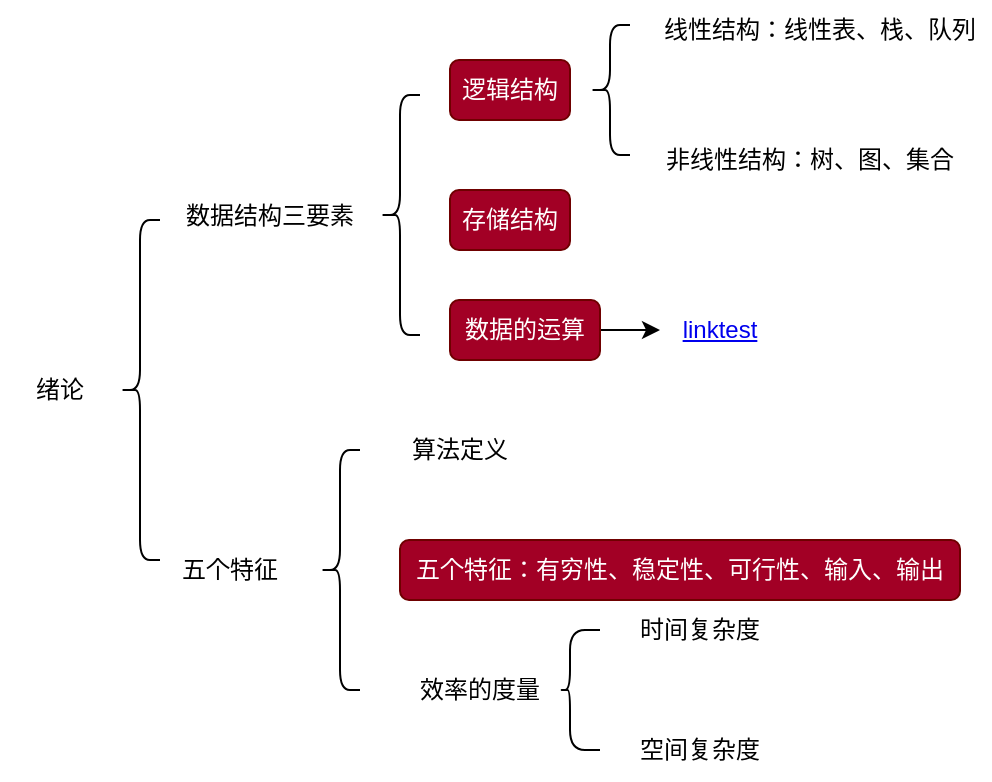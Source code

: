 <mxfile>
    <diagram id="dUWBYZE-NfTA2veM3AWh" name="Page-1">
        <mxGraphModel dx="724" dy="569" grid="1" gridSize="10" guides="1" tooltips="1" connect="1" arrows="1" fold="1" page="1" pageScale="1" pageWidth="850" pageHeight="1100" math="0" shadow="0">
            <root>
                <mxCell id="0"/>
                <mxCell id="1" parent="0"/>
                <mxCell id="6" value="" style="shape=curlyBracket;whiteSpace=wrap;html=1;rounded=1;labelPosition=left;verticalLabelPosition=middle;align=right;verticalAlign=middle;" parent="1" vertex="1">
                    <mxGeometry x="260" y="170" width="20" height="170" as="geometry"/>
                </mxCell>
                <mxCell id="7" value="绪论" style="text;html=1;strokeColor=none;fillColor=none;align=center;verticalAlign=middle;whiteSpace=wrap;rounded=1;" parent="1" vertex="1">
                    <mxGeometry x="200" y="240" width="60" height="30" as="geometry"/>
                </mxCell>
                <mxCell id="8" value="数据结构三要素" style="text;html=1;strokeColor=none;fillColor=none;align=center;verticalAlign=middle;whiteSpace=wrap;rounded=1;" parent="1" vertex="1">
                    <mxGeometry x="290" y="150" width="90" height="35" as="geometry"/>
                </mxCell>
                <mxCell id="9" value="逻辑结构" style="text;html=1;strokeColor=#6F0000;fillColor=#a20025;align=center;verticalAlign=middle;whiteSpace=wrap;rounded=1;fontColor=#ffffff;" parent="1" vertex="1">
                    <mxGeometry x="425" y="90" width="60" height="30" as="geometry"/>
                </mxCell>
                <mxCell id="10" value="五个特征" style="text;html=1;strokeColor=none;fillColor=none;align=center;verticalAlign=middle;whiteSpace=wrap;rounded=1;" parent="1" vertex="1">
                    <mxGeometry x="280" y="330" width="70" height="30" as="geometry"/>
                </mxCell>
                <mxCell id="17" value="存储结构" style="text;html=1;strokeColor=#6F0000;fillColor=#a20025;align=center;verticalAlign=middle;whiteSpace=wrap;rounded=1;fontColor=#ffffff;" parent="1" vertex="1">
                    <mxGeometry x="425" y="155" width="60" height="30" as="geometry"/>
                </mxCell>
                <mxCell id="34" style="edgeStyle=none;html=1;" edge="1" parent="1" source="18" target="32">
                    <mxGeometry relative="1" as="geometry"/>
                </mxCell>
                <mxCell id="18" value="数据的运算&lt;br&gt;" style="text;html=1;strokeColor=#6F0000;fillColor=#a20025;align=center;verticalAlign=middle;whiteSpace=wrap;rounded=1;fontColor=#ffffff;" parent="1" vertex="1">
                    <mxGeometry x="425" y="210" width="75" height="30" as="geometry"/>
                </mxCell>
                <mxCell id="19" value="" style="shape=curlyBracket;whiteSpace=wrap;html=1;rounded=1;labelPosition=left;verticalLabelPosition=middle;align=right;verticalAlign=middle;size=0.5;" parent="1" vertex="1">
                    <mxGeometry x="390" y="107.5" width="20" height="120" as="geometry"/>
                </mxCell>
                <mxCell id="20" value="" style="shape=curlyBracket;whiteSpace=wrap;html=1;rounded=1;labelPosition=left;verticalLabelPosition=middle;align=right;verticalAlign=middle;size=0.5;" parent="1" vertex="1">
                    <mxGeometry x="495" y="72.5" width="20" height="65" as="geometry"/>
                </mxCell>
                <mxCell id="22" value="线性结构：线性表、栈、队列" style="text;html=1;strokeColor=none;fillColor=none;align=center;verticalAlign=middle;whiteSpace=wrap;rounded=1;" parent="1" vertex="1">
                    <mxGeometry x="525" y="60" width="170" height="30" as="geometry"/>
                </mxCell>
                <mxCell id="23" value="非线性结构：树、图、集合" style="text;html=1;strokeColor=none;fillColor=none;align=center;verticalAlign=middle;whiteSpace=wrap;rounded=1;" parent="1" vertex="1">
                    <mxGeometry x="525" y="125" width="160" height="30" as="geometry"/>
                </mxCell>
                <mxCell id="25" value="" style="shape=curlyBracket;whiteSpace=wrap;html=1;rounded=1;labelPosition=left;verticalLabelPosition=middle;align=right;verticalAlign=middle;" parent="1" vertex="1">
                    <mxGeometry x="360" y="285" width="20" height="120" as="geometry"/>
                </mxCell>
                <mxCell id="26" value="效率的度量" style="text;html=1;strokeColor=none;fillColor=none;align=center;verticalAlign=middle;whiteSpace=wrap;rounded=1;" parent="1" vertex="1">
                    <mxGeometry x="400" y="390" width="80" height="30" as="geometry"/>
                </mxCell>
                <mxCell id="27" value="五个特征：有穷性、稳定性、可行性、输入、输出" style="text;html=1;strokeColor=#6F0000;fillColor=#a20025;align=center;verticalAlign=middle;whiteSpace=wrap;rounded=1;fontColor=#ffffff;" parent="1" vertex="1">
                    <mxGeometry x="400" y="330" width="280" height="30" as="geometry"/>
                </mxCell>
                <mxCell id="28" value="算法定义" style="text;html=1;strokeColor=none;fillColor=none;align=center;verticalAlign=middle;whiteSpace=wrap;rounded=1;" parent="1" vertex="1">
                    <mxGeometry x="400" y="270" width="60" height="30" as="geometry"/>
                </mxCell>
                <mxCell id="29" value="" style="shape=curlyBracket;whiteSpace=wrap;html=1;rounded=1;labelPosition=left;verticalLabelPosition=middle;align=right;verticalAlign=middle;size=0.25;" parent="1" vertex="1">
                    <mxGeometry x="480" y="375" width="20" height="60" as="geometry"/>
                </mxCell>
                <mxCell id="30" value="空间复杂度" style="text;html=1;strokeColor=none;fillColor=none;align=center;verticalAlign=middle;whiteSpace=wrap;rounded=1;" parent="1" vertex="1">
                    <mxGeometry x="510" y="420" width="80" height="30" as="geometry"/>
                </mxCell>
                <mxCell id="31" value="时间复杂度" style="text;html=1;strokeColor=none;fillColor=none;align=center;verticalAlign=middle;whiteSpace=wrap;rounded=1;" parent="1" vertex="1">
                    <mxGeometry x="510" y="360" width="80" height="30" as="geometry"/>
                </mxCell>
                <UserObject label="linktest" link="/index.html" linkTarget="_blank" id="32">
                    <mxCell style="text;html=1;strokeColor=none;fillColor=none;whiteSpace=wrap;align=center;verticalAlign=middle;fontColor=#0000EE;fontStyle=4;" vertex="1" parent="1">
                        <mxGeometry x="530" y="205" width="60" height="40" as="geometry"/>
                    </mxCell>
                </UserObject>
            </root>
        </mxGraphModel>
    </diagram>
</mxfile>